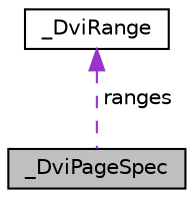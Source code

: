 digraph "_DviPageSpec"
{
  edge [fontname="Helvetica",fontsize="10",labelfontname="Helvetica",labelfontsize="10"];
  node [fontname="Helvetica",fontsize="10",shape=record];
  Node1 [label="_DviPageSpec",height=0.2,width=0.4,color="black", fillcolor="grey75", style="filled" fontcolor="black"];
  Node2 -> Node1 [dir="back",color="darkorchid3",fontsize="10",style="dashed",label=" ranges" ,fontname="Helvetica"];
  Node2 [label="_DviRange",height=0.2,width=0.4,color="black", fillcolor="white", style="filled",URL="$d8/d60/struct__DviRange.html"];
}
